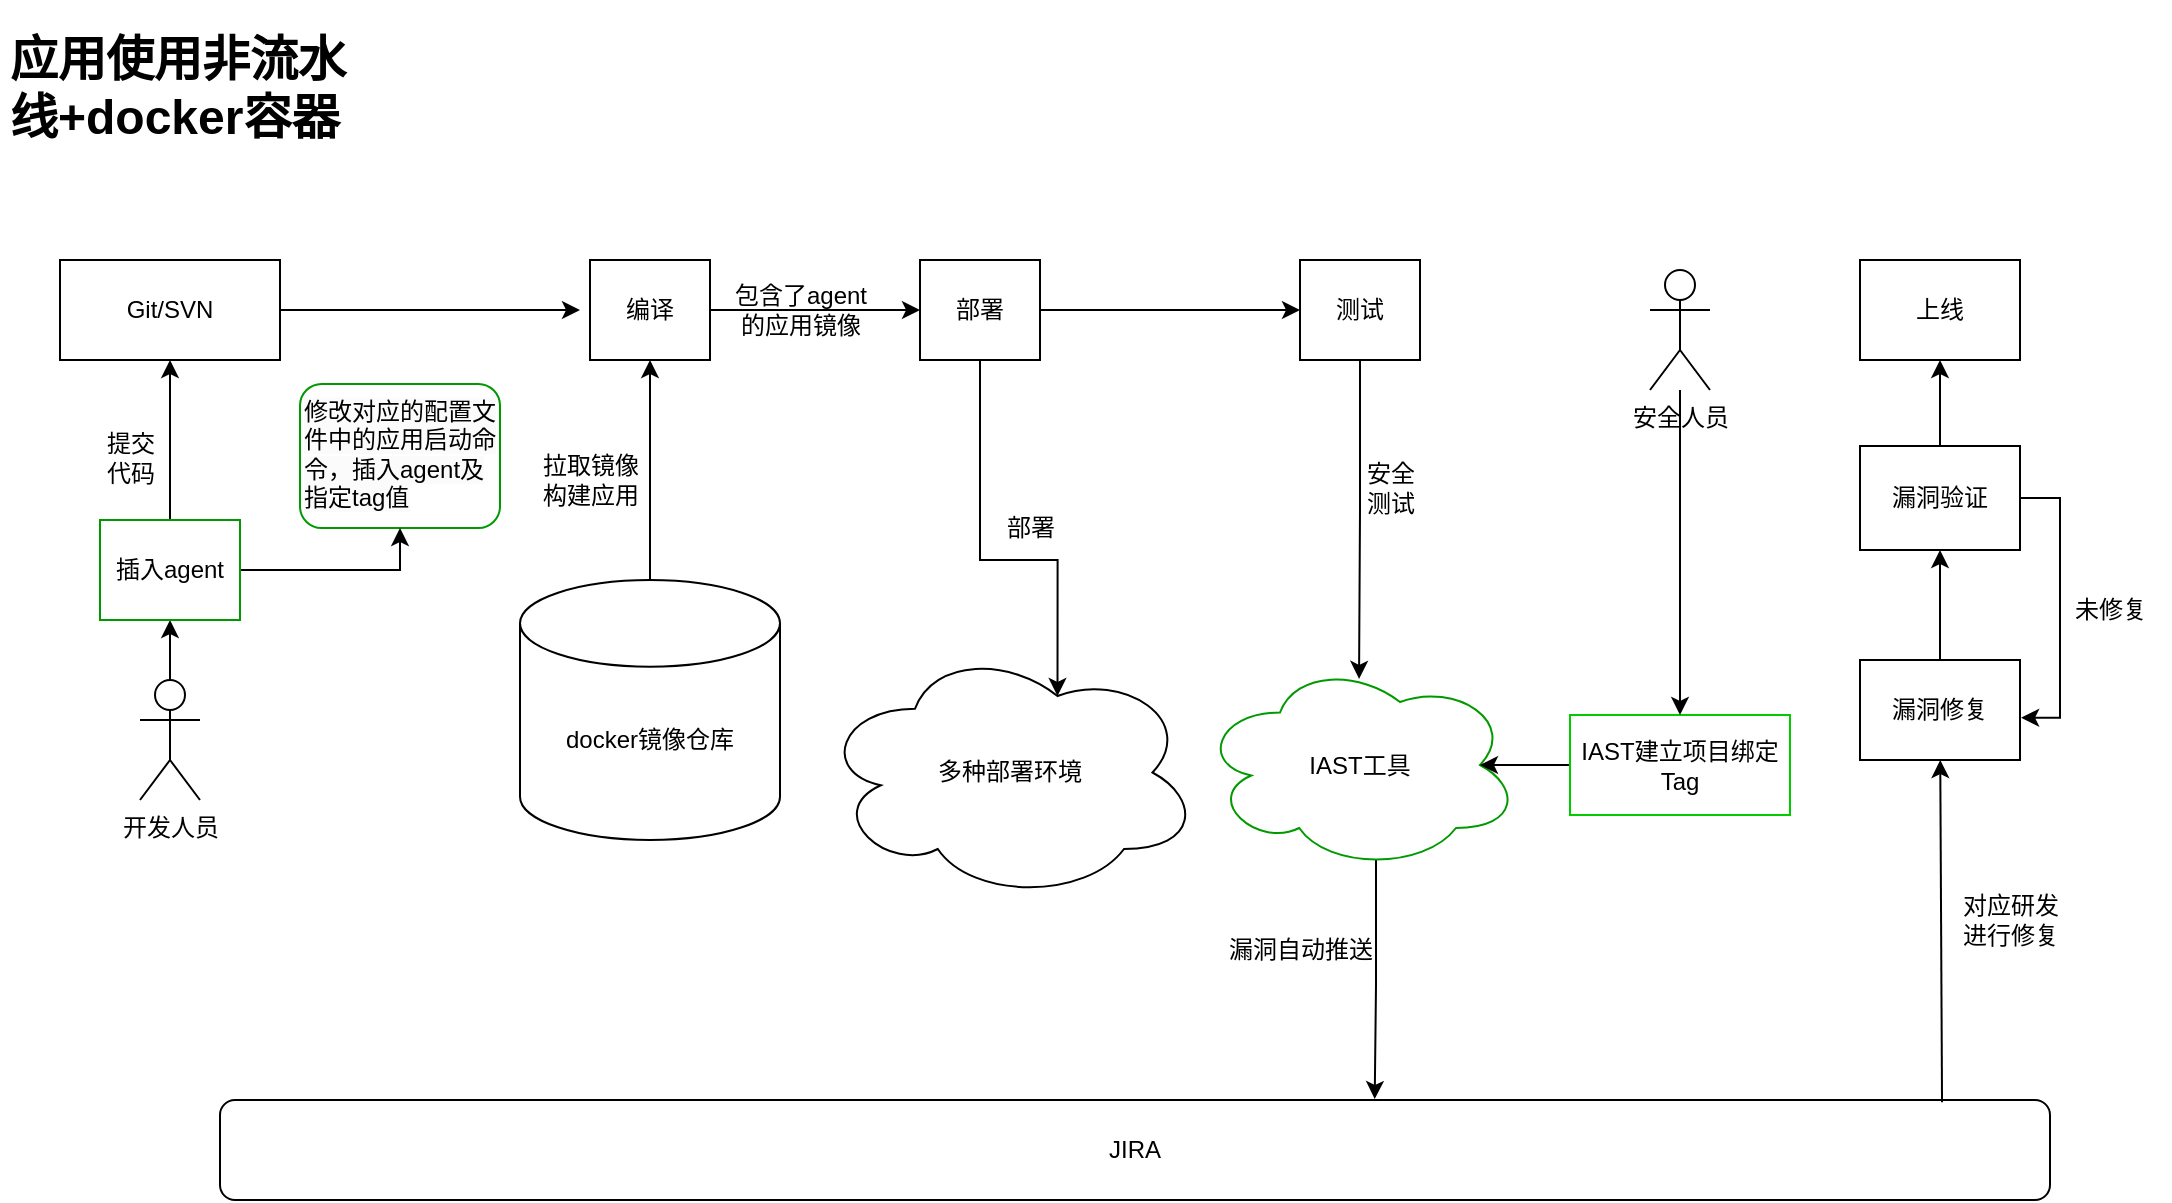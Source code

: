 <mxfile version="21.2.3" type="github">
  <diagram name="第 1 页" id="yz5r7PwbdmtFwEHd0np4">
    <mxGraphModel dx="1620" dy="936" grid="1" gridSize="10" guides="1" tooltips="1" connect="1" arrows="1" fold="1" page="1" pageScale="1" pageWidth="1169" pageHeight="827" math="0" shadow="0">
      <root>
        <mxCell id="0" />
        <mxCell id="1" parent="0" />
        <mxCell id="V4xTXPFlkwKbt28tay-m-1" value="&lt;h1&gt;应用使用非流水线+docker容器&lt;/h1&gt;" style="text;html=1;strokeColor=none;fillColor=none;spacing=5;spacingTop=-20;whiteSpace=wrap;overflow=hidden;rounded=0;" parent="1" vertex="1">
          <mxGeometry x="30" y="160" width="190" height="110" as="geometry" />
        </mxCell>
        <mxCell id="feE0TwkhTy76OwRK-3C--3" style="edgeStyle=orthogonalEdgeStyle;rounded=0;orthogonalLoop=1;jettySize=auto;html=1;" parent="1" source="V4xTXPFlkwKbt28tay-m-3" edge="1">
          <mxGeometry relative="1" as="geometry">
            <mxPoint x="320" y="305" as="targetPoint" />
          </mxGeometry>
        </mxCell>
        <mxCell id="V4xTXPFlkwKbt28tay-m-3" value="Git/SVN" style="rounded=0;whiteSpace=wrap;html=1;" parent="1" vertex="1">
          <mxGeometry x="60" y="280" width="110" height="50" as="geometry" />
        </mxCell>
        <mxCell id="V4xTXPFlkwKbt28tay-m-4" value="提交&lt;br&gt;代码" style="text;html=1;align=center;verticalAlign=middle;resizable=0;points=[];autosize=1;strokeColor=none;fillColor=none;" parent="1" vertex="1">
          <mxGeometry x="70" y="359" width="50" height="40" as="geometry" />
        </mxCell>
        <mxCell id="V4xTXPFlkwKbt28tay-m-5" style="edgeStyle=orthogonalEdgeStyle;rounded=0;orthogonalLoop=1;jettySize=auto;html=1;entryX=0.5;entryY=1;entryDx=0;entryDy=0;" parent="1" source="feE0TwkhTy76OwRK-3C--1" target="V4xTXPFlkwKbt28tay-m-3" edge="1">
          <mxGeometry relative="1" as="geometry" />
        </mxCell>
        <mxCell id="V4xTXPFlkwKbt28tay-m-6" value="开发人员" style="shape=umlActor;verticalLabelPosition=bottom;verticalAlign=top;html=1;outlineConnect=0;" parent="1" vertex="1">
          <mxGeometry x="100" y="490" width="30" height="60" as="geometry" />
        </mxCell>
        <mxCell id="V4xTXPFlkwKbt28tay-m-7" style="edgeStyle=orthogonalEdgeStyle;rounded=0;orthogonalLoop=1;jettySize=auto;html=1;exitX=1;exitY=0.5;exitDx=0;exitDy=0;strokeWidth=1;entryX=0;entryY=0.5;entryDx=0;entryDy=0;" parent="1" source="V4xTXPFlkwKbt28tay-m-9" target="V4xTXPFlkwKbt28tay-m-12" edge="1">
          <mxGeometry relative="1" as="geometry">
            <mxPoint x="485" y="305" as="targetPoint" />
          </mxGeometry>
        </mxCell>
        <mxCell id="V4xTXPFlkwKbt28tay-m-8" style="edgeStyle=orthogonalEdgeStyle;rounded=0;orthogonalLoop=1;jettySize=auto;html=1;entryX=0.5;entryY=1;entryDx=0;entryDy=0;exitX=0.5;exitY=0;exitDx=0;exitDy=0;exitPerimeter=0;" parent="1" source="V4xTXPFlkwKbt28tay-m-18" target="V4xTXPFlkwKbt28tay-m-9" edge="1">
          <mxGeometry relative="1" as="geometry">
            <mxPoint x="365" y="385" as="sourcePoint" />
            <mxPoint x="355" y="440" as="targetPoint" />
          </mxGeometry>
        </mxCell>
        <mxCell id="V4xTXPFlkwKbt28tay-m-9" value="编译" style="rounded=0;whiteSpace=wrap;html=1;" parent="1" vertex="1">
          <mxGeometry x="325" y="280" width="60" height="50" as="geometry" />
        </mxCell>
        <mxCell id="V4xTXPFlkwKbt28tay-m-10" value="" style="edgeStyle=orthogonalEdgeStyle;rounded=0;orthogonalLoop=1;jettySize=auto;html=1;exitX=1;exitY=0.5;exitDx=0;exitDy=0;" parent="1" source="V4xTXPFlkwKbt28tay-m-12" target="V4xTXPFlkwKbt28tay-m-21" edge="1">
          <mxGeometry relative="1" as="geometry">
            <mxPoint x="650" y="300" as="sourcePoint" />
          </mxGeometry>
        </mxCell>
        <mxCell id="V4xTXPFlkwKbt28tay-m-11" style="edgeStyle=orthogonalEdgeStyle;rounded=0;orthogonalLoop=1;jettySize=auto;html=1;entryX=0.625;entryY=0.2;entryDx=0;entryDy=0;entryPerimeter=0;" parent="1" source="V4xTXPFlkwKbt28tay-m-12" target="V4xTXPFlkwKbt28tay-m-22" edge="1">
          <mxGeometry relative="1" as="geometry">
            <Array as="points">
              <mxPoint x="520" y="430" />
              <mxPoint x="559" y="430" />
            </Array>
          </mxGeometry>
        </mxCell>
        <mxCell id="V4xTXPFlkwKbt28tay-m-12" value="部署" style="rounded=0;whiteSpace=wrap;html=1;" parent="1" vertex="1">
          <mxGeometry x="490" y="280" width="60" height="50" as="geometry" />
        </mxCell>
        <mxCell id="V4xTXPFlkwKbt28tay-m-18" value="&lt;br&gt;&lt;br&gt;docker镜像仓库&lt;br&gt;" style="strokeWidth=1;html=1;shape=mxgraph.flowchart.database;whiteSpace=wrap;" parent="1" vertex="1">
          <mxGeometry x="290" y="440" width="130" height="130" as="geometry" />
        </mxCell>
        <mxCell id="V4xTXPFlkwKbt28tay-m-19" value="拉取镜像&lt;br&gt;构建应用" style="text;align=center;verticalAlign=middle;resizable=0;points=[];autosize=1;strokeColor=none;fillColor=none;html=1;" parent="1" vertex="1">
          <mxGeometry x="290" y="370" width="70" height="40" as="geometry" />
        </mxCell>
        <mxCell id="V4xTXPFlkwKbt28tay-m-20" style="edgeStyle=orthogonalEdgeStyle;rounded=0;orthogonalLoop=1;jettySize=auto;html=1;entryX=0.497;entryY=0.09;entryDx=0;entryDy=0;entryPerimeter=0;" parent="1" source="V4xTXPFlkwKbt28tay-m-21" target="V4xTXPFlkwKbt28tay-m-25" edge="1">
          <mxGeometry relative="1" as="geometry">
            <mxPoint x="700" y="440" as="targetPoint" />
            <Array as="points" />
          </mxGeometry>
        </mxCell>
        <mxCell id="V4xTXPFlkwKbt28tay-m-21" value="测试" style="whiteSpace=wrap;html=1;" parent="1" vertex="1">
          <mxGeometry x="680" y="280" width="60" height="50" as="geometry" />
        </mxCell>
        <mxCell id="V4xTXPFlkwKbt28tay-m-22" value="多种部署环境" style="ellipse;shape=cloud;whiteSpace=wrap;html=1;align=center;" parent="1" vertex="1">
          <mxGeometry x="440" y="472.5" width="190" height="127.5" as="geometry" />
        </mxCell>
        <mxCell id="V4xTXPFlkwKbt28tay-m-23" value="部署" style="text;html=1;align=center;verticalAlign=middle;resizable=0;points=[];autosize=1;strokeColor=none;fillColor=none;" parent="1" vertex="1">
          <mxGeometry x="520" y="399" width="50" height="30" as="geometry" />
        </mxCell>
        <mxCell id="V4xTXPFlkwKbt28tay-m-45" style="edgeStyle=orthogonalEdgeStyle;rounded=0;orthogonalLoop=1;jettySize=auto;html=1;exitX=0.55;exitY=0.95;exitDx=0;exitDy=0;exitPerimeter=0;entryX=0.631;entryY=-0.01;entryDx=0;entryDy=0;entryPerimeter=0;" parent="1" source="V4xTXPFlkwKbt28tay-m-25" target="V4xTXPFlkwKbt28tay-m-39" edge="1">
          <mxGeometry relative="1" as="geometry" />
        </mxCell>
        <mxCell id="V4xTXPFlkwKbt28tay-m-25" value="IAST工具" style="ellipse;shape=cloud;whiteSpace=wrap;html=1;strokeColor=#009900;" parent="1" vertex="1">
          <mxGeometry x="630" y="480" width="160" height="105" as="geometry" />
        </mxCell>
        <mxCell id="V4xTXPFlkwKbt28tay-m-27" value="安全&lt;br&gt;测试" style="text;html=1;align=center;verticalAlign=middle;resizable=0;points=[];autosize=1;strokeColor=none;fillColor=none;" parent="1" vertex="1">
          <mxGeometry x="700" y="374" width="50" height="40" as="geometry" />
        </mxCell>
        <mxCell id="V4xTXPFlkwKbt28tay-m-28" value="上线" style="whiteSpace=wrap;html=1;" parent="1" vertex="1">
          <mxGeometry x="960" y="280" width="80" height="50" as="geometry" />
        </mxCell>
        <mxCell id="V4xTXPFlkwKbt28tay-m-29" style="edgeStyle=orthogonalEdgeStyle;rounded=0;orthogonalLoop=1;jettySize=auto;html=1;exitX=0.5;exitY=0;exitDx=0;exitDy=0;entryX=0.5;entryY=1;entryDx=0;entryDy=0;" parent="1" source="V4xTXPFlkwKbt28tay-m-31" target="V4xTXPFlkwKbt28tay-m-28" edge="1">
          <mxGeometry relative="1" as="geometry" />
        </mxCell>
        <mxCell id="V4xTXPFlkwKbt28tay-m-30" style="edgeStyle=orthogonalEdgeStyle;rounded=0;orthogonalLoop=1;jettySize=auto;html=1;entryX=1.007;entryY=0.577;entryDx=0;entryDy=0;entryPerimeter=0;exitX=1;exitY=0.5;exitDx=0;exitDy=0;" parent="1" source="V4xTXPFlkwKbt28tay-m-31" target="V4xTXPFlkwKbt28tay-m-35" edge="1">
          <mxGeometry relative="1" as="geometry" />
        </mxCell>
        <mxCell id="V4xTXPFlkwKbt28tay-m-31" value="漏洞验证" style="whiteSpace=wrap;html=1;" parent="1" vertex="1">
          <mxGeometry x="960" y="373" width="80" height="52" as="geometry" />
        </mxCell>
        <mxCell id="V4xTXPFlkwKbt28tay-m-32" value="漏洞自动推送" style="text;html=1;align=center;verticalAlign=middle;resizable=0;points=[];autosize=1;strokeColor=none;fillColor=none;" parent="1" vertex="1">
          <mxGeometry x="630" y="610" width="100" height="30" as="geometry" />
        </mxCell>
        <mxCell id="V4xTXPFlkwKbt28tay-m-33" style="edgeStyle=orthogonalEdgeStyle;rounded=0;orthogonalLoop=1;jettySize=auto;html=1;exitX=0.5;exitY=0;exitDx=0;exitDy=0;entryX=0.5;entryY=1;entryDx=0;entryDy=0;" parent="1" source="V4xTXPFlkwKbt28tay-m-35" target="V4xTXPFlkwKbt28tay-m-31" edge="1">
          <mxGeometry relative="1" as="geometry" />
        </mxCell>
        <mxCell id="V4xTXPFlkwKbt28tay-m-35" value="漏洞修复" style="whiteSpace=wrap;html=1;" parent="1" vertex="1">
          <mxGeometry x="960" y="480" width="80" height="50" as="geometry" />
        </mxCell>
        <mxCell id="V4xTXPFlkwKbt28tay-m-36" value="对应研发&lt;br&gt;进行修复" style="text;html=1;align=center;verticalAlign=middle;resizable=0;points=[];autosize=1;strokeColor=none;fillColor=none;" parent="1" vertex="1">
          <mxGeometry x="1000" y="590" width="70" height="40" as="geometry" />
        </mxCell>
        <mxCell id="V4xTXPFlkwKbt28tay-m-37" value="未修复" style="text;html=1;align=center;verticalAlign=middle;resizable=0;points=[];autosize=1;strokeColor=none;fillColor=none;" parent="1" vertex="1">
          <mxGeometry x="1055" y="440" width="60" height="30" as="geometry" />
        </mxCell>
        <mxCell id="V4xTXPFlkwKbt28tay-m-38" value="包含了agent&lt;br&gt;的应用镜像" style="text;html=1;align=center;verticalAlign=middle;resizable=0;points=[];autosize=1;strokeColor=none;fillColor=none;" parent="1" vertex="1">
          <mxGeometry x="385" y="285" width="90" height="40" as="geometry" />
        </mxCell>
        <mxCell id="V4xTXPFlkwKbt28tay-m-39" value="JIRA" style="rounded=1;whiteSpace=wrap;html=1;" parent="1" vertex="1">
          <mxGeometry x="140" y="700" width="915" height="50" as="geometry" />
        </mxCell>
        <mxCell id="V4xTXPFlkwKbt28tay-m-43" value="&lt;span style=&quot;color: rgb(0, 0, 0); font-family: Helvetica; font-size: 12px; font-style: normal; font-variant-ligatures: normal; font-variant-caps: normal; font-weight: 400; letter-spacing: normal; orphans: 2; text-align: center; text-indent: 0px; text-transform: none; widows: 2; word-spacing: 0px; -webkit-text-stroke-width: 0px; background-color: rgb(251, 251, 251); text-decoration-thickness: initial; text-decoration-style: initial; text-decoration-color: initial; float: none; display: inline !important;&quot;&gt;修改对应的配置文件中的应用启动命令，插入agent及指定tag值&lt;/span&gt;" style="text;whiteSpace=wrap;html=1;strokeColor=#009900;glass=0;rounded=1;shadow=0;" parent="1" vertex="1">
          <mxGeometry x="180" y="342" width="100" height="72" as="geometry" />
        </mxCell>
        <mxCell id="V4xTXPFlkwKbt28tay-m-48" value="" style="edgeStyle=orthogonalEdgeStyle;rounded=0;orthogonalLoop=1;jettySize=auto;html=1;entryX=0.875;entryY=0.5;entryDx=0;entryDy=0;entryPerimeter=0;" parent="1" source="V4xTXPFlkwKbt28tay-m-44" target="V4xTXPFlkwKbt28tay-m-25" edge="1">
          <mxGeometry relative="1" as="geometry" />
        </mxCell>
        <mxCell id="V4xTXPFlkwKbt28tay-m-44" value="IAST建立项目绑定Tag" style="whiteSpace=wrap;html=1;strokeColor=#00CC00;" parent="1" vertex="1">
          <mxGeometry x="815" y="507.5" width="110" height="50" as="geometry" />
        </mxCell>
        <mxCell id="V4xTXPFlkwKbt28tay-m-47" value="" style="edgeStyle=orthogonalEdgeStyle;rounded=0;orthogonalLoop=1;jettySize=auto;html=1;" parent="1" source="V4xTXPFlkwKbt28tay-m-46" target="V4xTXPFlkwKbt28tay-m-44" edge="1">
          <mxGeometry relative="1" as="geometry" />
        </mxCell>
        <mxCell id="V4xTXPFlkwKbt28tay-m-46" value="安全人员" style="shape=umlActor;verticalLabelPosition=bottom;verticalAlign=top;html=1;outlineConnect=0;" parent="1" vertex="1">
          <mxGeometry x="855" y="285" width="30" height="60" as="geometry" />
        </mxCell>
        <mxCell id="V4xTXPFlkwKbt28tay-m-51" value="" style="endArrow=classic;html=1;rounded=0;exitX=0.941;exitY=0.023;exitDx=0;exitDy=0;exitPerimeter=0;" parent="1" source="V4xTXPFlkwKbt28tay-m-39" target="V4xTXPFlkwKbt28tay-m-35" edge="1">
          <mxGeometry width="50" height="50" relative="1" as="geometry">
            <mxPoint x="950" y="635" as="sourcePoint" />
            <mxPoint x="1000" y="585" as="targetPoint" />
          </mxGeometry>
        </mxCell>
        <mxCell id="feE0TwkhTy76OwRK-3C--2" value="" style="edgeStyle=orthogonalEdgeStyle;rounded=0;orthogonalLoop=1;jettySize=auto;html=1;entryX=0.5;entryY=1;entryDx=0;entryDy=0;" parent="1" source="V4xTXPFlkwKbt28tay-m-6" target="feE0TwkhTy76OwRK-3C--1" edge="1">
          <mxGeometry relative="1" as="geometry">
            <mxPoint x="115" y="490" as="sourcePoint" />
            <mxPoint x="115" y="330" as="targetPoint" />
          </mxGeometry>
        </mxCell>
        <mxCell id="feE0TwkhTy76OwRK-3C--4" style="edgeStyle=orthogonalEdgeStyle;rounded=0;orthogonalLoop=1;jettySize=auto;html=1;entryX=0.5;entryY=1;entryDx=0;entryDy=0;" parent="1" source="feE0TwkhTy76OwRK-3C--1" target="V4xTXPFlkwKbt28tay-m-43" edge="1">
          <mxGeometry relative="1" as="geometry" />
        </mxCell>
        <mxCell id="feE0TwkhTy76OwRK-3C--1" value="插入agent" style="whiteSpace=wrap;html=1;strokeColor=#009900;" parent="1" vertex="1">
          <mxGeometry x="80" y="410" width="70" height="50" as="geometry" />
        </mxCell>
      </root>
    </mxGraphModel>
  </diagram>
</mxfile>
